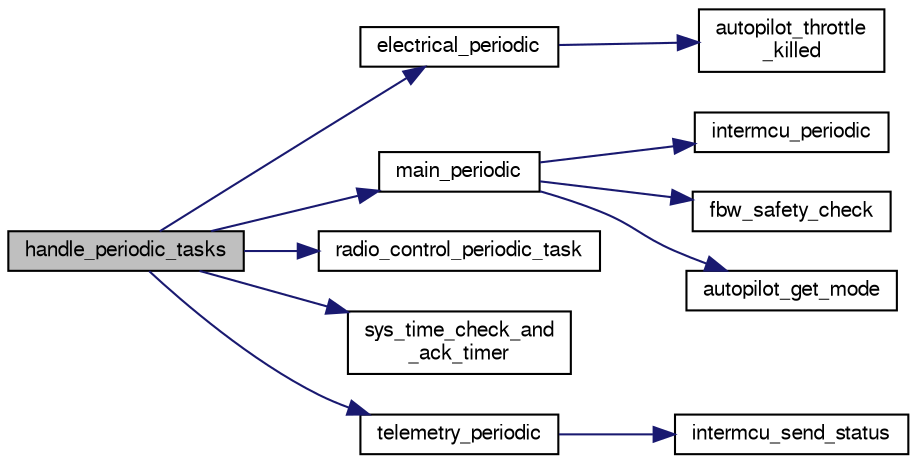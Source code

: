 digraph "handle_periodic_tasks"
{
  edge [fontname="FreeSans",fontsize="10",labelfontname="FreeSans",labelfontsize="10"];
  node [fontname="FreeSans",fontsize="10",shape=record];
  rankdir="LR";
  Node1 [label="handle_periodic_tasks",height=0.2,width=0.4,color="black", fillcolor="grey75", style="filled", fontcolor="black"];
  Node1 -> Node2 [color="midnightblue",fontsize="10",style="solid",fontname="FreeSans"];
  Node2 [label="electrical_periodic",height=0.2,width=0.4,color="black", fillcolor="white", style="filled",URL="$electrical_8c.html#aeef6ce2fb40e76ed52df5a1d45646ba1"];
  Node2 -> Node3 [color="midnightblue",fontsize="10",style="solid",fontname="FreeSans"];
  Node3 [label="autopilot_throttle\l_killed",height=0.2,width=0.4,color="black", fillcolor="white", style="filled",URL="$autopilot_8c.html#ad0636a1ccc27b07219072341aec524d8",tooltip="get kill status "];
  Node1 -> Node4 [color="midnightblue",fontsize="10",style="solid",fontname="FreeSans"];
  Node4 [label="main_periodic",height=0.2,width=0.4,color="black", fillcolor="white", style="filled",URL="$rotorcraft_2main__fbw_8c.html#a81249e4ef19b8766982a6fe272d89bae"];
  Node4 -> Node5 [color="midnightblue",fontsize="10",style="solid",fontname="FreeSans"];
  Node5 [label="intermcu_periodic",height=0.2,width=0.4,color="black", fillcolor="white", style="filled",URL="$intermcu__ap_8c.html#a0bb20e4869889dcee9e118f83957f92a"];
  Node4 -> Node6 [color="midnightblue",fontsize="10",style="solid",fontname="FreeSans"];
  Node6 [label="fbw_safety_check",height=0.2,width=0.4,color="black", fillcolor="white", style="filled",URL="$rotorcraft_2main__fbw_8c.html#ab0de669200305a3b042953455e0ec067"];
  Node4 -> Node7 [color="midnightblue",fontsize="10",style="solid",fontname="FreeSans"];
  Node7 [label="autopilot_get_mode",height=0.2,width=0.4,color="black", fillcolor="white", style="filled",URL="$autopilot_8c.html#a23af2ac2d4bcb9b71c869a409de61cc4",tooltip="get autopilot mode "];
  Node1 -> Node8 [color="midnightblue",fontsize="10",style="solid",fontname="FreeSans"];
  Node8 [label="radio_control_periodic_task",height=0.2,width=0.4,color="black", fillcolor="white", style="filled",URL="$radio__control_8c.html#a3673b154cadd0d85e61e2fe36fdda1bd"];
  Node1 -> Node9 [color="midnightblue",fontsize="10",style="solid",fontname="FreeSans"];
  Node9 [label="sys_time_check_and\l_ack_timer",height=0.2,width=0.4,color="black", fillcolor="white", style="filled",URL="$sys__time_8h.html#a51e98e20394934c8db19022ab2adc4c1",tooltip="Check if timer has elapsed. "];
  Node1 -> Node10 [color="midnightblue",fontsize="10",style="solid",fontname="FreeSans"];
  Node10 [label="telemetry_periodic",height=0.2,width=0.4,color="black", fillcolor="white", style="filled",URL="$rotorcraft_2main__fbw_8c.html#aa185a98f019b1142ec48cf954cabe858"];
  Node10 -> Node11 [color="midnightblue",fontsize="10",style="solid",fontname="FreeSans"];
  Node11 [label="intermcu_send_status",height=0.2,width=0.4,color="black", fillcolor="white", style="filled",URL="$intermcu__fbw_8c.html#abbadcd4c86e9907fc3f28610b0ef6de1"];
}
